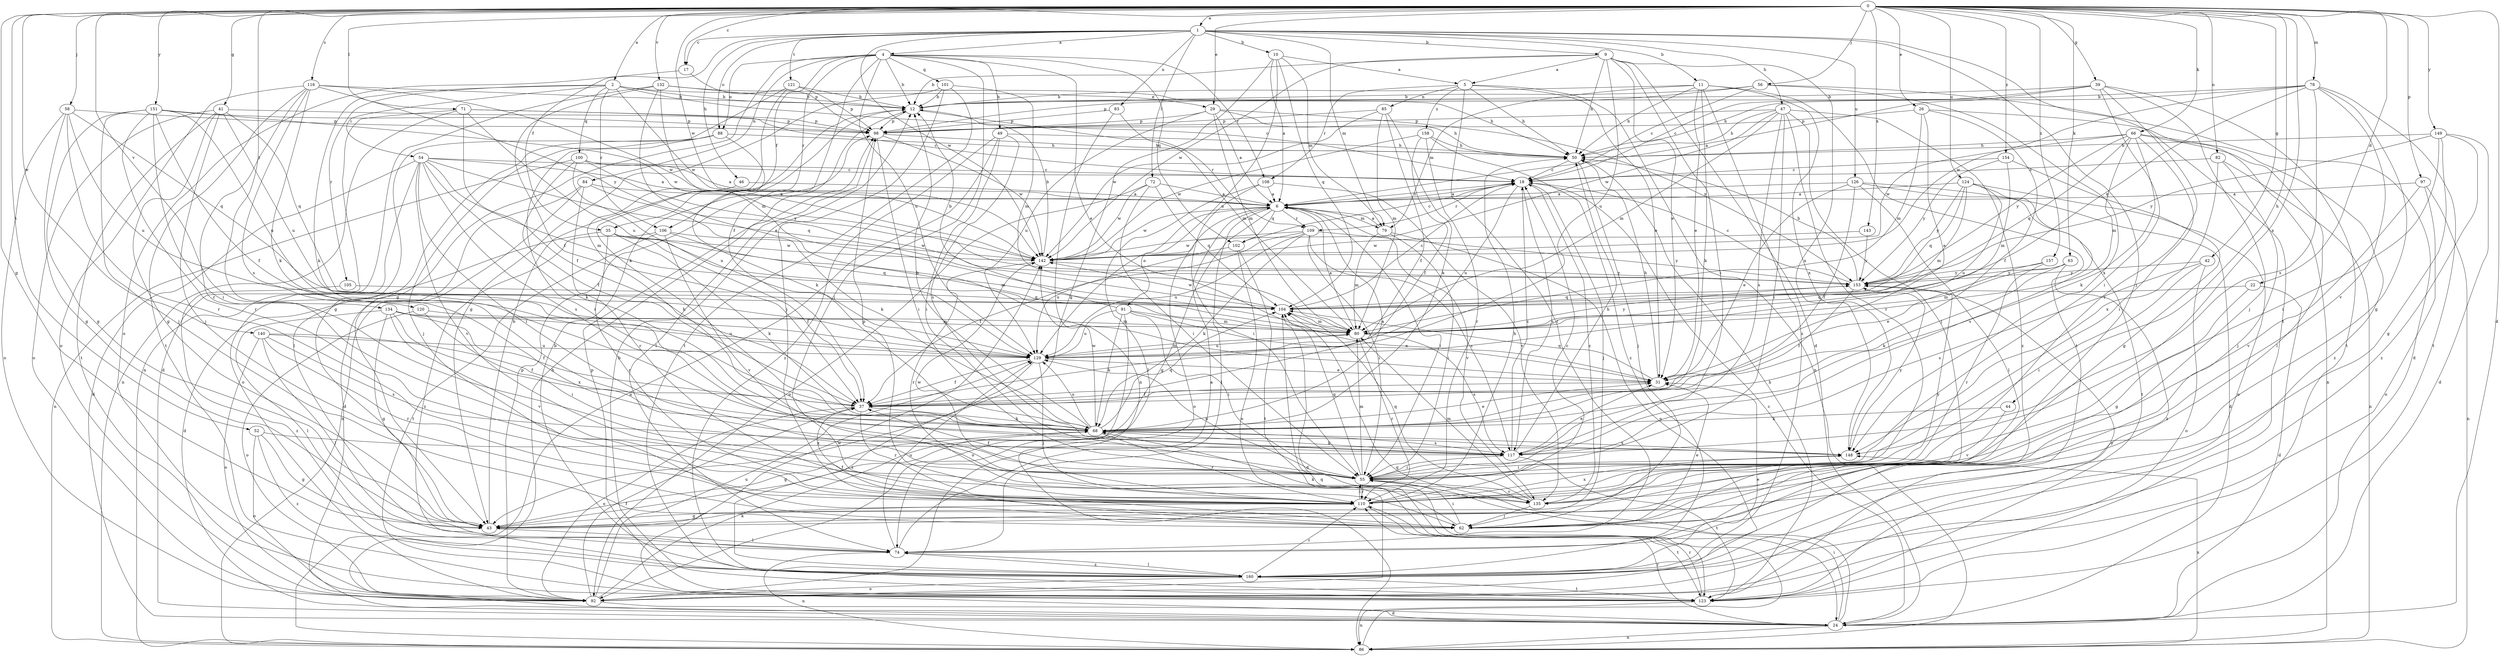 strict digraph  {
0;
1;
2;
4;
5;
6;
9;
10;
11;
12;
17;
18;
22;
24;
26;
29;
31;
35;
37;
39;
41;
42;
43;
44;
46;
47;
49;
50;
52;
54;
55;
56;
58;
62;
63;
66;
68;
71;
72;
74;
78;
79;
80;
82;
83;
84;
85;
86;
88;
91;
92;
97;
98;
100;
101;
102;
104;
105;
106;
108;
109;
110;
116;
117;
120;
121;
123;
124;
126;
129;
132;
134;
135;
140;
142;
143;
148;
149;
151;
153;
154;
157;
158;
160;
0 -> 1  [label=a];
0 -> 2  [label=a];
0 -> 17  [label=c];
0 -> 22  [label=d];
0 -> 24  [label=d];
0 -> 26  [label=e];
0 -> 29  [label=e];
0 -> 39  [label=g];
0 -> 41  [label=g];
0 -> 42  [label=g];
0 -> 43  [label=g];
0 -> 44  [label=h];
0 -> 52  [label=i];
0 -> 56  [label=j];
0 -> 58  [label=j];
0 -> 63  [label=k];
0 -> 66  [label=k];
0 -> 71  [label=l];
0 -> 78  [label=m];
0 -> 82  [label=n];
0 -> 97  [label=p];
0 -> 116  [label=s];
0 -> 120  [label=t];
0 -> 124  [label=u];
0 -> 132  [label=v];
0 -> 134  [label=v];
0 -> 140  [label=w];
0 -> 142  [label=w];
0 -> 143  [label=x];
0 -> 148  [label=x];
0 -> 149  [label=y];
0 -> 151  [label=y];
0 -> 154  [label=z];
0 -> 157  [label=z];
1 -> 4  [label=a];
1 -> 9  [label=b];
1 -> 10  [label=b];
1 -> 11  [label=b];
1 -> 17  [label=c];
1 -> 35  [label=f];
1 -> 46  [label=h];
1 -> 47  [label=h];
1 -> 62  [label=j];
1 -> 72  [label=l];
1 -> 79  [label=m];
1 -> 83  [label=n];
1 -> 88  [label=o];
1 -> 121  [label=t];
1 -> 123  [label=t];
1 -> 126  [label=u];
1 -> 142  [label=w];
2 -> 12  [label=b];
2 -> 18  [label=c];
2 -> 29  [label=e];
2 -> 54  [label=i];
2 -> 68  [label=k];
2 -> 100  [label=q];
2 -> 105  [label=r];
2 -> 106  [label=r];
2 -> 142  [label=w];
4 -> 12  [label=b];
4 -> 31  [label=e];
4 -> 35  [label=f];
4 -> 37  [label=f];
4 -> 43  [label=g];
4 -> 49  [label=h];
4 -> 62  [label=j];
4 -> 84  [label=n];
4 -> 88  [label=o];
4 -> 101  [label=q];
4 -> 102  [label=q];
4 -> 106  [label=r];
4 -> 108  [label=r];
4 -> 129  [label=u];
5 -> 31  [label=e];
5 -> 50  [label=h];
5 -> 74  [label=l];
5 -> 85  [label=n];
5 -> 86  [label=n];
5 -> 108  [label=r];
5 -> 158  [label=z];
6 -> 18  [label=c];
6 -> 43  [label=g];
6 -> 55  [label=i];
6 -> 74  [label=l];
6 -> 79  [label=m];
6 -> 91  [label=o];
6 -> 92  [label=o];
6 -> 102  [label=q];
6 -> 109  [label=r];
6 -> 135  [label=v];
6 -> 142  [label=w];
9 -> 5  [label=a];
9 -> 12  [label=b];
9 -> 24  [label=d];
9 -> 31  [label=e];
9 -> 50  [label=h];
9 -> 55  [label=i];
9 -> 129  [label=u];
9 -> 142  [label=w];
9 -> 148  [label=x];
10 -> 5  [label=a];
10 -> 6  [label=a];
10 -> 43  [label=g];
10 -> 79  [label=m];
10 -> 104  [label=q];
10 -> 129  [label=u];
11 -> 12  [label=b];
11 -> 31  [label=e];
11 -> 50  [label=h];
11 -> 68  [label=k];
11 -> 79  [label=m];
11 -> 123  [label=t];
11 -> 148  [label=x];
11 -> 160  [label=z];
12 -> 98  [label=p];
12 -> 109  [label=r];
17 -> 92  [label=o];
17 -> 98  [label=p];
18 -> 6  [label=a];
18 -> 62  [label=j];
18 -> 109  [label=r];
18 -> 117  [label=s];
18 -> 129  [label=u];
22 -> 24  [label=d];
22 -> 43  [label=g];
22 -> 104  [label=q];
24 -> 12  [label=b];
24 -> 18  [label=c];
24 -> 55  [label=i];
24 -> 86  [label=n];
24 -> 104  [label=q];
24 -> 110  [label=r];
24 -> 142  [label=w];
26 -> 31  [label=e];
26 -> 37  [label=f];
26 -> 80  [label=m];
26 -> 86  [label=n];
26 -> 98  [label=p];
29 -> 6  [label=a];
29 -> 50  [label=h];
29 -> 80  [label=m];
29 -> 98  [label=p];
29 -> 129  [label=u];
29 -> 153  [label=y];
31 -> 37  [label=f];
31 -> 50  [label=h];
31 -> 104  [label=q];
35 -> 24  [label=d];
35 -> 37  [label=f];
35 -> 68  [label=k];
35 -> 104  [label=q];
35 -> 110  [label=r];
35 -> 142  [label=w];
37 -> 68  [label=k];
37 -> 92  [label=o];
37 -> 110  [label=r];
39 -> 6  [label=a];
39 -> 12  [label=b];
39 -> 18  [label=c];
39 -> 55  [label=i];
39 -> 62  [label=j];
39 -> 110  [label=r];
39 -> 123  [label=t];
41 -> 43  [label=g];
41 -> 62  [label=j];
41 -> 92  [label=o];
41 -> 98  [label=p];
41 -> 104  [label=q];
41 -> 123  [label=t];
41 -> 129  [label=u];
42 -> 55  [label=i];
42 -> 92  [label=o];
42 -> 117  [label=s];
42 -> 153  [label=y];
43 -> 12  [label=b];
43 -> 74  [label=l];
44 -> 68  [label=k];
44 -> 135  [label=v];
46 -> 6  [label=a];
46 -> 68  [label=k];
47 -> 50  [label=h];
47 -> 55  [label=i];
47 -> 62  [label=j];
47 -> 80  [label=m];
47 -> 98  [label=p];
47 -> 110  [label=r];
47 -> 117  [label=s];
47 -> 142  [label=w];
47 -> 160  [label=z];
49 -> 50  [label=h];
49 -> 55  [label=i];
49 -> 86  [label=n];
49 -> 117  [label=s];
49 -> 160  [label=z];
50 -> 18  [label=c];
50 -> 62  [label=j];
52 -> 43  [label=g];
52 -> 92  [label=o];
52 -> 148  [label=x];
52 -> 160  [label=z];
54 -> 6  [label=a];
54 -> 18  [label=c];
54 -> 24  [label=d];
54 -> 55  [label=i];
54 -> 68  [label=k];
54 -> 80  [label=m];
54 -> 92  [label=o];
54 -> 104  [label=q];
54 -> 117  [label=s];
54 -> 135  [label=v];
55 -> 37  [label=f];
55 -> 80  [label=m];
55 -> 104  [label=q];
55 -> 110  [label=r];
55 -> 129  [label=u];
55 -> 135  [label=v];
56 -> 12  [label=b];
56 -> 18  [label=c];
56 -> 24  [label=d];
56 -> 98  [label=p];
56 -> 148  [label=x];
58 -> 43  [label=g];
58 -> 92  [label=o];
58 -> 98  [label=p];
58 -> 104  [label=q];
58 -> 110  [label=r];
58 -> 129  [label=u];
62 -> 31  [label=e];
62 -> 37  [label=f];
62 -> 55  [label=i];
62 -> 68  [label=k];
63 -> 68  [label=k];
63 -> 80  [label=m];
63 -> 153  [label=y];
63 -> 160  [label=z];
66 -> 50  [label=h];
66 -> 55  [label=i];
66 -> 68  [label=k];
66 -> 74  [label=l];
66 -> 80  [label=m];
66 -> 104  [label=q];
66 -> 142  [label=w];
66 -> 153  [label=y];
66 -> 160  [label=z];
68 -> 6  [label=a];
68 -> 12  [label=b];
68 -> 31  [label=e];
68 -> 43  [label=g];
68 -> 104  [label=q];
68 -> 110  [label=r];
68 -> 117  [label=s];
68 -> 129  [label=u];
68 -> 142  [label=w];
68 -> 148  [label=x];
71 -> 18  [label=c];
71 -> 24  [label=d];
71 -> 37  [label=f];
71 -> 86  [label=n];
71 -> 98  [label=p];
71 -> 129  [label=u];
72 -> 6  [label=a];
72 -> 55  [label=i];
72 -> 92  [label=o];
72 -> 104  [label=q];
72 -> 142  [label=w];
74 -> 6  [label=a];
74 -> 86  [label=n];
74 -> 129  [label=u];
74 -> 160  [label=z];
78 -> 12  [label=b];
78 -> 43  [label=g];
78 -> 50  [label=h];
78 -> 104  [label=q];
78 -> 117  [label=s];
78 -> 123  [label=t];
78 -> 135  [label=v];
78 -> 142  [label=w];
79 -> 6  [label=a];
79 -> 55  [label=i];
79 -> 80  [label=m];
79 -> 92  [label=o];
80 -> 6  [label=a];
80 -> 110  [label=r];
80 -> 117  [label=s];
80 -> 129  [label=u];
80 -> 153  [label=y];
82 -> 18  [label=c];
82 -> 62  [label=j];
82 -> 86  [label=n];
82 -> 148  [label=x];
83 -> 80  [label=m];
83 -> 86  [label=n];
83 -> 98  [label=p];
84 -> 6  [label=a];
84 -> 24  [label=d];
84 -> 68  [label=k];
84 -> 86  [label=n];
84 -> 110  [label=r];
85 -> 37  [label=f];
85 -> 68  [label=k];
85 -> 80  [label=m];
85 -> 98  [label=p];
85 -> 142  [label=w];
86 -> 104  [label=q];
86 -> 148  [label=x];
88 -> 50  [label=h];
88 -> 55  [label=i];
88 -> 62  [label=j];
88 -> 68  [label=k];
88 -> 74  [label=l];
91 -> 12  [label=b];
91 -> 31  [label=e];
91 -> 55  [label=i];
91 -> 68  [label=k];
91 -> 80  [label=m];
91 -> 92  [label=o];
91 -> 129  [label=u];
92 -> 24  [label=d];
92 -> 37  [label=f];
92 -> 68  [label=k];
92 -> 98  [label=p];
92 -> 129  [label=u];
97 -> 6  [label=a];
97 -> 86  [label=n];
97 -> 92  [label=o];
97 -> 135  [label=v];
98 -> 50  [label=h];
98 -> 55  [label=i];
98 -> 74  [label=l];
98 -> 142  [label=w];
100 -> 6  [label=a];
100 -> 18  [label=c];
100 -> 37  [label=f];
100 -> 86  [label=n];
100 -> 129  [label=u];
100 -> 153  [label=y];
101 -> 12  [label=b];
101 -> 43  [label=g];
101 -> 62  [label=j];
101 -> 80  [label=m];
101 -> 123  [label=t];
102 -> 18  [label=c];
102 -> 92  [label=o];
102 -> 123  [label=t];
102 -> 129  [label=u];
104 -> 18  [label=c];
104 -> 24  [label=d];
104 -> 80  [label=m];
104 -> 142  [label=w];
105 -> 104  [label=q];
105 -> 160  [label=z];
106 -> 80  [label=m];
106 -> 123  [label=t];
106 -> 135  [label=v];
106 -> 142  [label=w];
106 -> 160  [label=z];
108 -> 6  [label=a];
108 -> 55  [label=i];
108 -> 74  [label=l];
108 -> 135  [label=v];
109 -> 37  [label=f];
109 -> 55  [label=i];
109 -> 68  [label=k];
109 -> 117  [label=s];
109 -> 129  [label=u];
109 -> 142  [label=w];
109 -> 153  [label=y];
110 -> 18  [label=c];
110 -> 43  [label=g];
110 -> 50  [label=h];
110 -> 55  [label=i];
110 -> 98  [label=p];
110 -> 123  [label=t];
110 -> 142  [label=w];
110 -> 148  [label=x];
110 -> 153  [label=y];
116 -> 12  [label=b];
116 -> 68  [label=k];
116 -> 92  [label=o];
116 -> 110  [label=r];
116 -> 117  [label=s];
116 -> 123  [label=t];
116 -> 142  [label=w];
116 -> 153  [label=y];
117 -> 18  [label=c];
117 -> 31  [label=e];
117 -> 50  [label=h];
117 -> 55  [label=i];
117 -> 68  [label=k];
117 -> 123  [label=t];
120 -> 55  [label=i];
120 -> 80  [label=m];
120 -> 92  [label=o];
121 -> 12  [label=b];
121 -> 43  [label=g];
121 -> 68  [label=k];
121 -> 98  [label=p];
123 -> 12  [label=b];
123 -> 50  [label=h];
123 -> 86  [label=n];
123 -> 98  [label=p];
123 -> 110  [label=r];
123 -> 153  [label=y];
124 -> 6  [label=a];
124 -> 80  [label=m];
124 -> 92  [label=o];
124 -> 104  [label=q];
124 -> 117  [label=s];
124 -> 129  [label=u];
124 -> 153  [label=y];
126 -> 6  [label=a];
126 -> 24  [label=d];
126 -> 31  [label=e];
126 -> 37  [label=f];
126 -> 74  [label=l];
126 -> 123  [label=t];
129 -> 31  [label=e];
129 -> 37  [label=f];
129 -> 62  [label=j];
129 -> 80  [label=m];
129 -> 160  [label=z];
132 -> 12  [label=b];
132 -> 31  [label=e];
132 -> 37  [label=f];
132 -> 50  [label=h];
132 -> 80  [label=m];
132 -> 86  [label=n];
134 -> 37  [label=f];
134 -> 43  [label=g];
134 -> 74  [label=l];
134 -> 80  [label=m];
134 -> 129  [label=u];
134 -> 135  [label=v];
134 -> 148  [label=x];
135 -> 18  [label=c];
135 -> 62  [label=j];
135 -> 80  [label=m];
135 -> 104  [label=q];
140 -> 37  [label=f];
140 -> 74  [label=l];
140 -> 92  [label=o];
140 -> 110  [label=r];
140 -> 117  [label=s];
140 -> 129  [label=u];
142 -> 12  [label=b];
142 -> 110  [label=r];
142 -> 153  [label=y];
143 -> 142  [label=w];
143 -> 153  [label=y];
148 -> 55  [label=i];
148 -> 153  [label=y];
149 -> 24  [label=d];
149 -> 43  [label=g];
149 -> 50  [label=h];
149 -> 55  [label=i];
149 -> 153  [label=y];
149 -> 160  [label=z];
151 -> 37  [label=f];
151 -> 43  [label=g];
151 -> 55  [label=i];
151 -> 62  [label=j];
151 -> 98  [label=p];
151 -> 110  [label=r];
151 -> 129  [label=u];
151 -> 142  [label=w];
153 -> 18  [label=c];
153 -> 37  [label=f];
153 -> 50  [label=h];
153 -> 104  [label=q];
154 -> 18  [label=c];
154 -> 43  [label=g];
154 -> 80  [label=m];
154 -> 153  [label=y];
157 -> 31  [label=e];
157 -> 110  [label=r];
157 -> 153  [label=y];
158 -> 37  [label=f];
158 -> 50  [label=h];
158 -> 110  [label=r];
158 -> 142  [label=w];
158 -> 160  [label=z];
160 -> 12  [label=b];
160 -> 31  [label=e];
160 -> 74  [label=l];
160 -> 92  [label=o];
160 -> 110  [label=r];
160 -> 123  [label=t];
}
